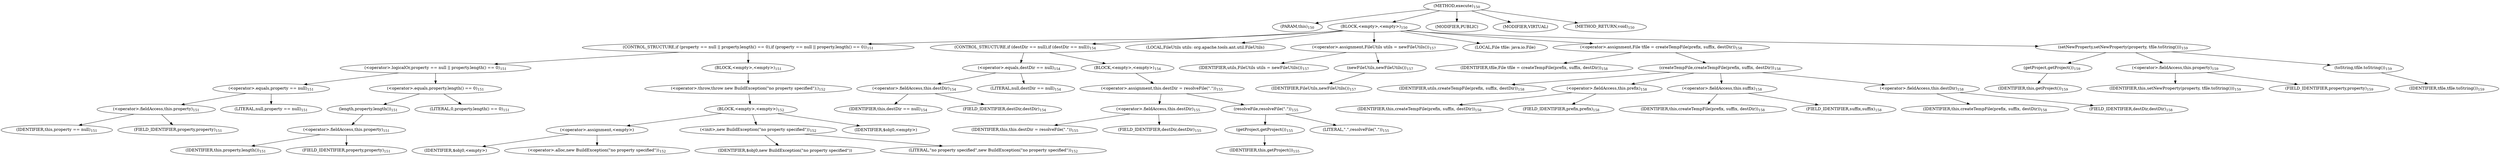digraph "execute" {  
"70" [label = <(METHOD,execute)<SUB>150</SUB>> ]
"12" [label = <(PARAM,this)<SUB>150</SUB>> ]
"71" [label = <(BLOCK,&lt;empty&gt;,&lt;empty&gt;)<SUB>150</SUB>> ]
"72" [label = <(CONTROL_STRUCTURE,if (property == null || property.length() == 0),if (property == null || property.length() == 0))<SUB>151</SUB>> ]
"73" [label = <(&lt;operator&gt;.logicalOr,property == null || property.length() == 0)<SUB>151</SUB>> ]
"74" [label = <(&lt;operator&gt;.equals,property == null)<SUB>151</SUB>> ]
"75" [label = <(&lt;operator&gt;.fieldAccess,this.property)<SUB>151</SUB>> ]
"76" [label = <(IDENTIFIER,this,property == null)<SUB>151</SUB>> ]
"77" [label = <(FIELD_IDENTIFIER,property,property)<SUB>151</SUB>> ]
"78" [label = <(LITERAL,null,property == null)<SUB>151</SUB>> ]
"79" [label = <(&lt;operator&gt;.equals,property.length() == 0)<SUB>151</SUB>> ]
"80" [label = <(length,property.length())<SUB>151</SUB>> ]
"81" [label = <(&lt;operator&gt;.fieldAccess,this.property)<SUB>151</SUB>> ]
"82" [label = <(IDENTIFIER,this,property.length())<SUB>151</SUB>> ]
"83" [label = <(FIELD_IDENTIFIER,property,property)<SUB>151</SUB>> ]
"84" [label = <(LITERAL,0,property.length() == 0)<SUB>151</SUB>> ]
"85" [label = <(BLOCK,&lt;empty&gt;,&lt;empty&gt;)<SUB>151</SUB>> ]
"86" [label = <(&lt;operator&gt;.throw,throw new BuildException(&quot;no property specified&quot;);)<SUB>152</SUB>> ]
"87" [label = <(BLOCK,&lt;empty&gt;,&lt;empty&gt;)<SUB>152</SUB>> ]
"88" [label = <(&lt;operator&gt;.assignment,&lt;empty&gt;)> ]
"89" [label = <(IDENTIFIER,$obj0,&lt;empty&gt;)> ]
"90" [label = <(&lt;operator&gt;.alloc,new BuildException(&quot;no property specified&quot;))<SUB>152</SUB>> ]
"91" [label = <(&lt;init&gt;,new BuildException(&quot;no property specified&quot;))<SUB>152</SUB>> ]
"92" [label = <(IDENTIFIER,$obj0,new BuildException(&quot;no property specified&quot;))> ]
"93" [label = <(LITERAL,&quot;no property specified&quot;,new BuildException(&quot;no property specified&quot;))<SUB>152</SUB>> ]
"94" [label = <(IDENTIFIER,$obj0,&lt;empty&gt;)> ]
"95" [label = <(CONTROL_STRUCTURE,if (destDir == null),if (destDir == null))<SUB>154</SUB>> ]
"96" [label = <(&lt;operator&gt;.equals,destDir == null)<SUB>154</SUB>> ]
"97" [label = <(&lt;operator&gt;.fieldAccess,this.destDir)<SUB>154</SUB>> ]
"98" [label = <(IDENTIFIER,this,destDir == null)<SUB>154</SUB>> ]
"99" [label = <(FIELD_IDENTIFIER,destDir,destDir)<SUB>154</SUB>> ]
"100" [label = <(LITERAL,null,destDir == null)<SUB>154</SUB>> ]
"101" [label = <(BLOCK,&lt;empty&gt;,&lt;empty&gt;)<SUB>154</SUB>> ]
"102" [label = <(&lt;operator&gt;.assignment,this.destDir = resolveFile(&quot;.&quot;))<SUB>155</SUB>> ]
"103" [label = <(&lt;operator&gt;.fieldAccess,this.destDir)<SUB>155</SUB>> ]
"104" [label = <(IDENTIFIER,this,this.destDir = resolveFile(&quot;.&quot;))<SUB>155</SUB>> ]
"105" [label = <(FIELD_IDENTIFIER,destDir,destDir)<SUB>155</SUB>> ]
"106" [label = <(resolveFile,resolveFile(&quot;.&quot;))<SUB>155</SUB>> ]
"107" [label = <(getProject,getProject())<SUB>155</SUB>> ]
"11" [label = <(IDENTIFIER,this,getProject())<SUB>155</SUB>> ]
"108" [label = <(LITERAL,&quot;.&quot;,resolveFile(&quot;.&quot;))<SUB>155</SUB>> ]
"109" [label = <(LOCAL,FileUtils utils: org.apache.tools.ant.util.FileUtils)> ]
"110" [label = <(&lt;operator&gt;.assignment,FileUtils utils = newFileUtils())<SUB>157</SUB>> ]
"111" [label = <(IDENTIFIER,utils,FileUtils utils = newFileUtils())<SUB>157</SUB>> ]
"112" [label = <(newFileUtils,newFileUtils())<SUB>157</SUB>> ]
"113" [label = <(IDENTIFIER,FileUtils,newFileUtils())<SUB>157</SUB>> ]
"114" [label = <(LOCAL,File tfile: java.io.File)> ]
"115" [label = <(&lt;operator&gt;.assignment,File tfile = createTempFile(prefix, suffix, destDir))<SUB>158</SUB>> ]
"116" [label = <(IDENTIFIER,tfile,File tfile = createTempFile(prefix, suffix, destDir))<SUB>158</SUB>> ]
"117" [label = <(createTempFile,createTempFile(prefix, suffix, destDir))<SUB>158</SUB>> ]
"118" [label = <(IDENTIFIER,utils,createTempFile(prefix, suffix, destDir))<SUB>158</SUB>> ]
"119" [label = <(&lt;operator&gt;.fieldAccess,this.prefix)<SUB>158</SUB>> ]
"120" [label = <(IDENTIFIER,this,createTempFile(prefix, suffix, destDir))<SUB>158</SUB>> ]
"121" [label = <(FIELD_IDENTIFIER,prefix,prefix)<SUB>158</SUB>> ]
"122" [label = <(&lt;operator&gt;.fieldAccess,this.suffix)<SUB>158</SUB>> ]
"123" [label = <(IDENTIFIER,this,createTempFile(prefix, suffix, destDir))<SUB>158</SUB>> ]
"124" [label = <(FIELD_IDENTIFIER,suffix,suffix)<SUB>158</SUB>> ]
"125" [label = <(&lt;operator&gt;.fieldAccess,this.destDir)<SUB>158</SUB>> ]
"126" [label = <(IDENTIFIER,this,createTempFile(prefix, suffix, destDir))<SUB>158</SUB>> ]
"127" [label = <(FIELD_IDENTIFIER,destDir,destDir)<SUB>158</SUB>> ]
"128" [label = <(setNewProperty,setNewProperty(property, tfile.toString()))<SUB>159</SUB>> ]
"129" [label = <(getProject,getProject())<SUB>159</SUB>> ]
"13" [label = <(IDENTIFIER,this,getProject())<SUB>159</SUB>> ]
"130" [label = <(&lt;operator&gt;.fieldAccess,this.property)<SUB>159</SUB>> ]
"131" [label = <(IDENTIFIER,this,setNewProperty(property, tfile.toString()))<SUB>159</SUB>> ]
"132" [label = <(FIELD_IDENTIFIER,property,property)<SUB>159</SUB>> ]
"133" [label = <(toString,tfile.toString())<SUB>159</SUB>> ]
"134" [label = <(IDENTIFIER,tfile,tfile.toString())<SUB>159</SUB>> ]
"135" [label = <(MODIFIER,PUBLIC)> ]
"136" [label = <(MODIFIER,VIRTUAL)> ]
"137" [label = <(METHOD_RETURN,void)<SUB>150</SUB>> ]
  "70" -> "12" 
  "70" -> "71" 
  "70" -> "135" 
  "70" -> "136" 
  "70" -> "137" 
  "71" -> "72" 
  "71" -> "95" 
  "71" -> "109" 
  "71" -> "110" 
  "71" -> "114" 
  "71" -> "115" 
  "71" -> "128" 
  "72" -> "73" 
  "72" -> "85" 
  "73" -> "74" 
  "73" -> "79" 
  "74" -> "75" 
  "74" -> "78" 
  "75" -> "76" 
  "75" -> "77" 
  "79" -> "80" 
  "79" -> "84" 
  "80" -> "81" 
  "81" -> "82" 
  "81" -> "83" 
  "85" -> "86" 
  "86" -> "87" 
  "87" -> "88" 
  "87" -> "91" 
  "87" -> "94" 
  "88" -> "89" 
  "88" -> "90" 
  "91" -> "92" 
  "91" -> "93" 
  "95" -> "96" 
  "95" -> "101" 
  "96" -> "97" 
  "96" -> "100" 
  "97" -> "98" 
  "97" -> "99" 
  "101" -> "102" 
  "102" -> "103" 
  "102" -> "106" 
  "103" -> "104" 
  "103" -> "105" 
  "106" -> "107" 
  "106" -> "108" 
  "107" -> "11" 
  "110" -> "111" 
  "110" -> "112" 
  "112" -> "113" 
  "115" -> "116" 
  "115" -> "117" 
  "117" -> "118" 
  "117" -> "119" 
  "117" -> "122" 
  "117" -> "125" 
  "119" -> "120" 
  "119" -> "121" 
  "122" -> "123" 
  "122" -> "124" 
  "125" -> "126" 
  "125" -> "127" 
  "128" -> "129" 
  "128" -> "130" 
  "128" -> "133" 
  "129" -> "13" 
  "130" -> "131" 
  "130" -> "132" 
  "133" -> "134" 
}
